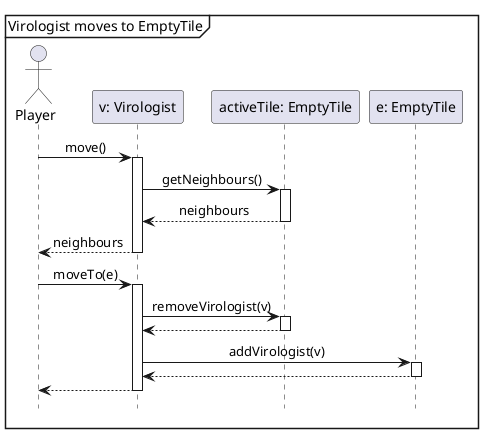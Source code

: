 @startuml
'https://plantuml.com/sequence-diagram
hide footbox
skinparam sequenceMessageAlign center

mainframe Virologist moves to EmptyTile

actor Player as p
participant "v: Virologist" as v
participant "activeTile: EmptyTile" as t1
participant "e: EmptyTile" as e

p -> v++ : move()
    v -> t1 ++ : getNeighbours()
    return neighbours
return neighbours

p -> v ++: moveTo(e)
    v -> t1 ++ : removeVirologist(v)
    return
    v -> e ++ : addVirologist(v)
    return
return
@enduml
